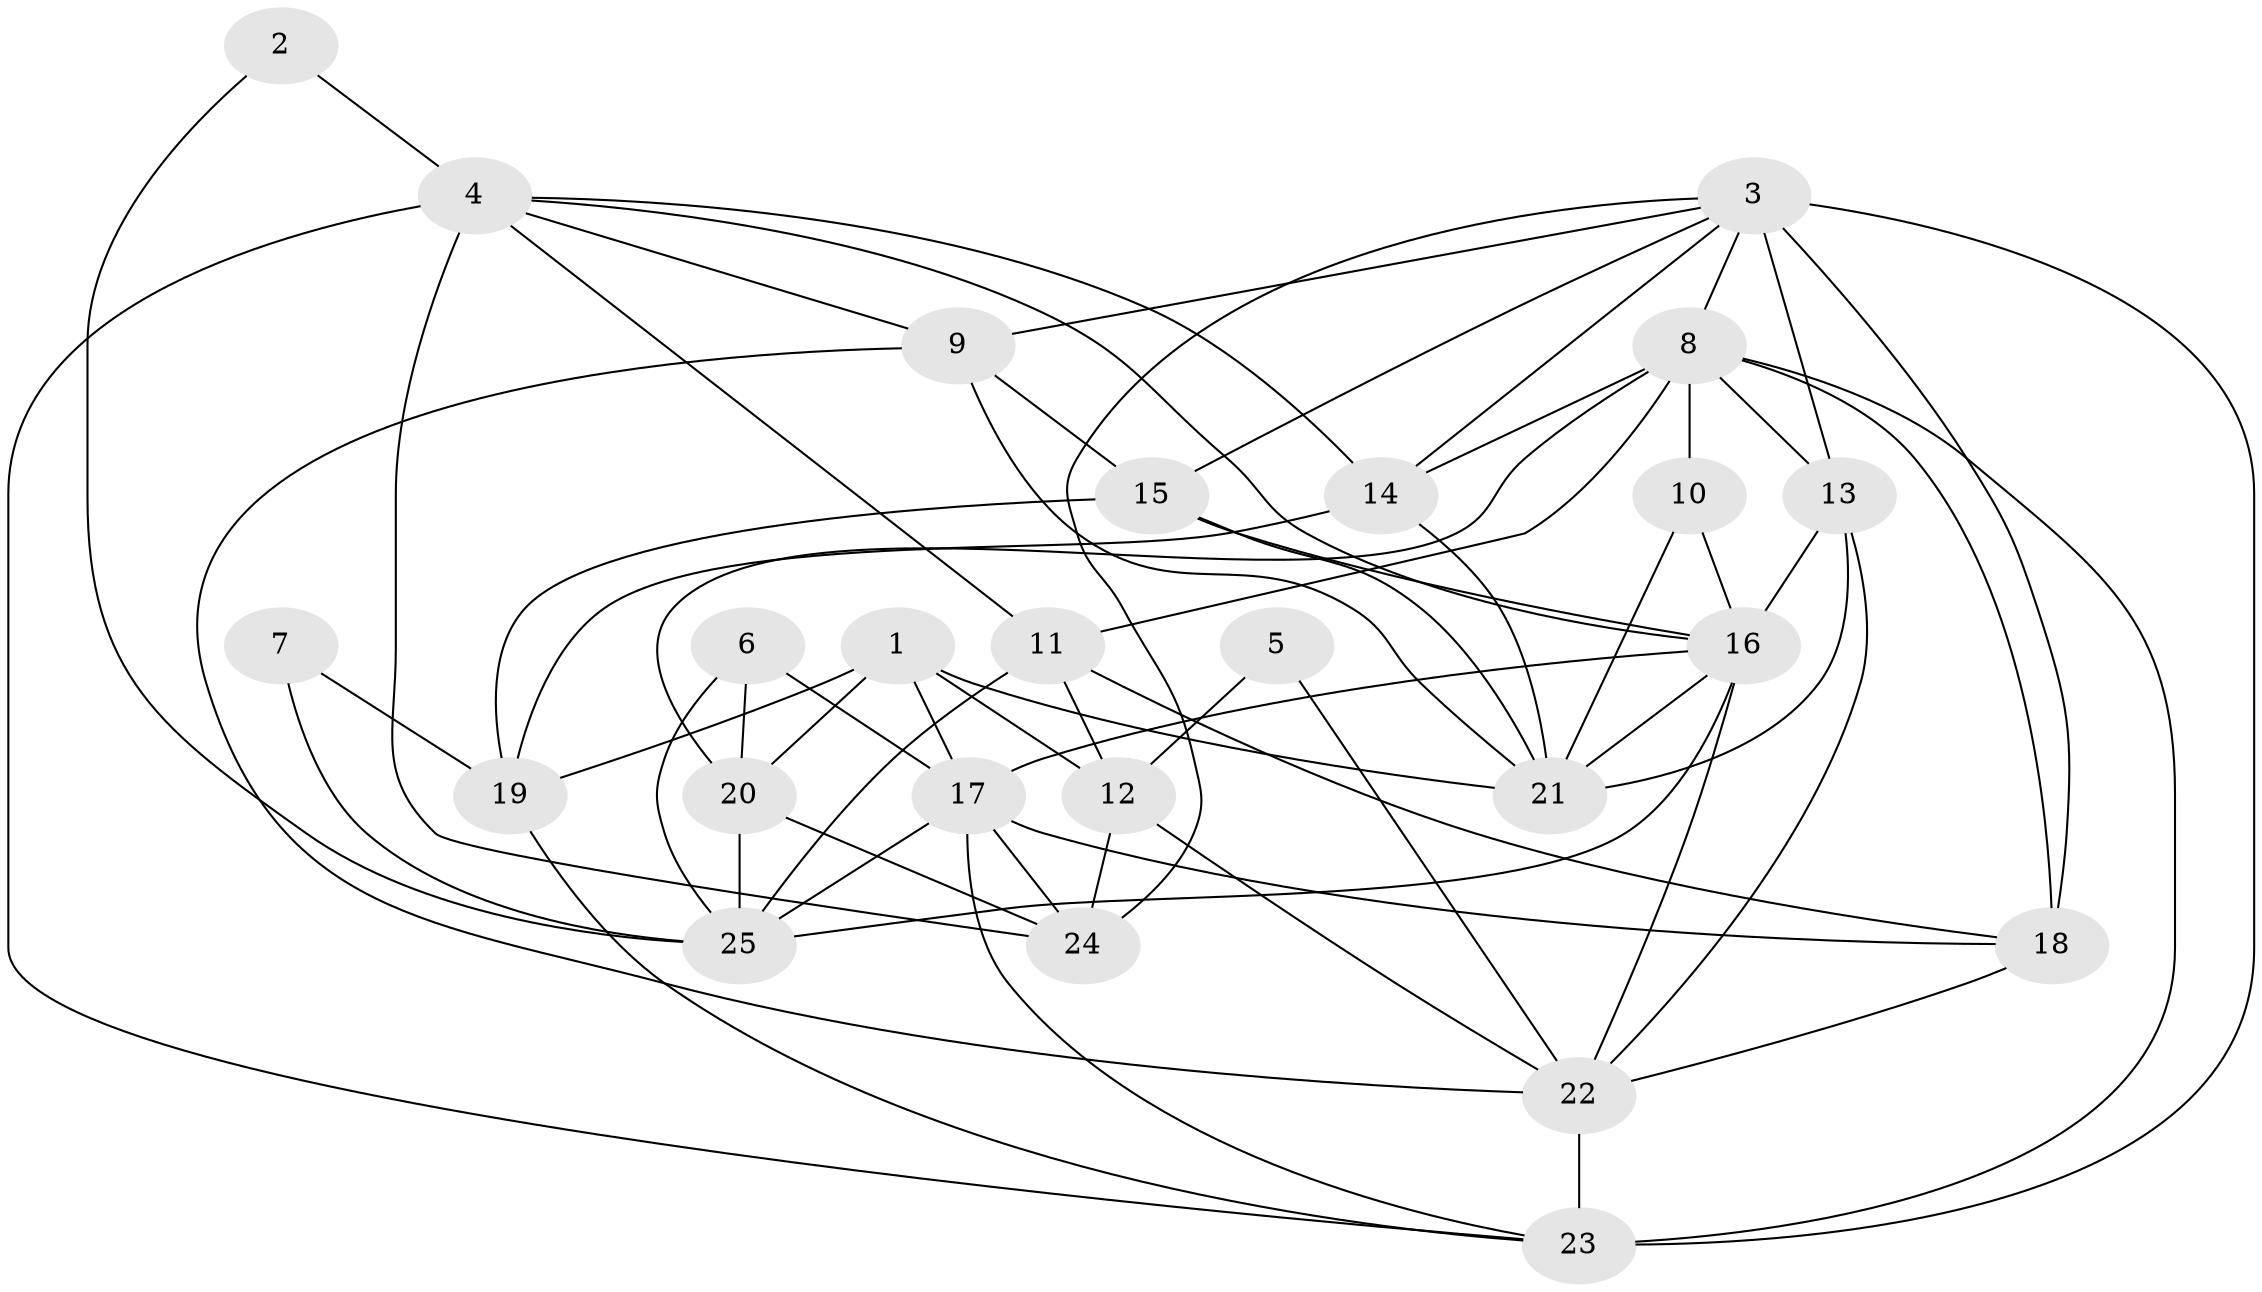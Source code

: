 // original degree distribution, {3: 0.22, 2: 0.16, 6: 0.06, 5: 0.3, 7: 0.04, 4: 0.22}
// Generated by graph-tools (version 1.1) at 2025/50/03/09/25 03:50:11]
// undirected, 25 vertices, 66 edges
graph export_dot {
graph [start="1"]
  node [color=gray90,style=filled];
  1;
  2;
  3;
  4;
  5;
  6;
  7;
  8;
  9;
  10;
  11;
  12;
  13;
  14;
  15;
  16;
  17;
  18;
  19;
  20;
  21;
  22;
  23;
  24;
  25;
  1 -- 12 [weight=1.0];
  1 -- 17 [weight=1.0];
  1 -- 19 [weight=1.0];
  1 -- 20 [weight=1.0];
  1 -- 21 [weight=1.0];
  2 -- 4 [weight=1.0];
  2 -- 25 [weight=1.0];
  3 -- 8 [weight=1.0];
  3 -- 9 [weight=1.0];
  3 -- 13 [weight=1.0];
  3 -- 14 [weight=1.0];
  3 -- 15 [weight=1.0];
  3 -- 18 [weight=2.0];
  3 -- 23 [weight=2.0];
  3 -- 24 [weight=1.0];
  4 -- 9 [weight=1.0];
  4 -- 11 [weight=1.0];
  4 -- 14 [weight=1.0];
  4 -- 16 [weight=1.0];
  4 -- 23 [weight=1.0];
  4 -- 24 [weight=1.0];
  5 -- 12 [weight=1.0];
  5 -- 22 [weight=1.0];
  6 -- 17 [weight=1.0];
  6 -- 20 [weight=1.0];
  6 -- 25 [weight=1.0];
  7 -- 19 [weight=1.0];
  7 -- 25 [weight=1.0];
  8 -- 10 [weight=1.0];
  8 -- 11 [weight=1.0];
  8 -- 13 [weight=1.0];
  8 -- 14 [weight=1.0];
  8 -- 18 [weight=1.0];
  8 -- 20 [weight=2.0];
  8 -- 23 [weight=1.0];
  9 -- 15 [weight=1.0];
  9 -- 21 [weight=1.0];
  9 -- 22 [weight=1.0];
  10 -- 16 [weight=1.0];
  10 -- 21 [weight=1.0];
  11 -- 12 [weight=1.0];
  11 -- 18 [weight=1.0];
  11 -- 25 [weight=1.0];
  12 -- 22 [weight=2.0];
  12 -- 24 [weight=1.0];
  13 -- 16 [weight=1.0];
  13 -- 21 [weight=1.0];
  13 -- 22 [weight=1.0];
  14 -- 19 [weight=1.0];
  14 -- 21 [weight=1.0];
  15 -- 16 [weight=1.0];
  15 -- 19 [weight=1.0];
  15 -- 21 [weight=1.0];
  16 -- 17 [weight=1.0];
  16 -- 21 [weight=1.0];
  16 -- 22 [weight=2.0];
  16 -- 25 [weight=1.0];
  17 -- 18 [weight=1.0];
  17 -- 23 [weight=1.0];
  17 -- 24 [weight=1.0];
  17 -- 25 [weight=1.0];
  18 -- 22 [weight=1.0];
  19 -- 23 [weight=1.0];
  20 -- 24 [weight=1.0];
  20 -- 25 [weight=1.0];
  22 -- 23 [weight=1.0];
}

